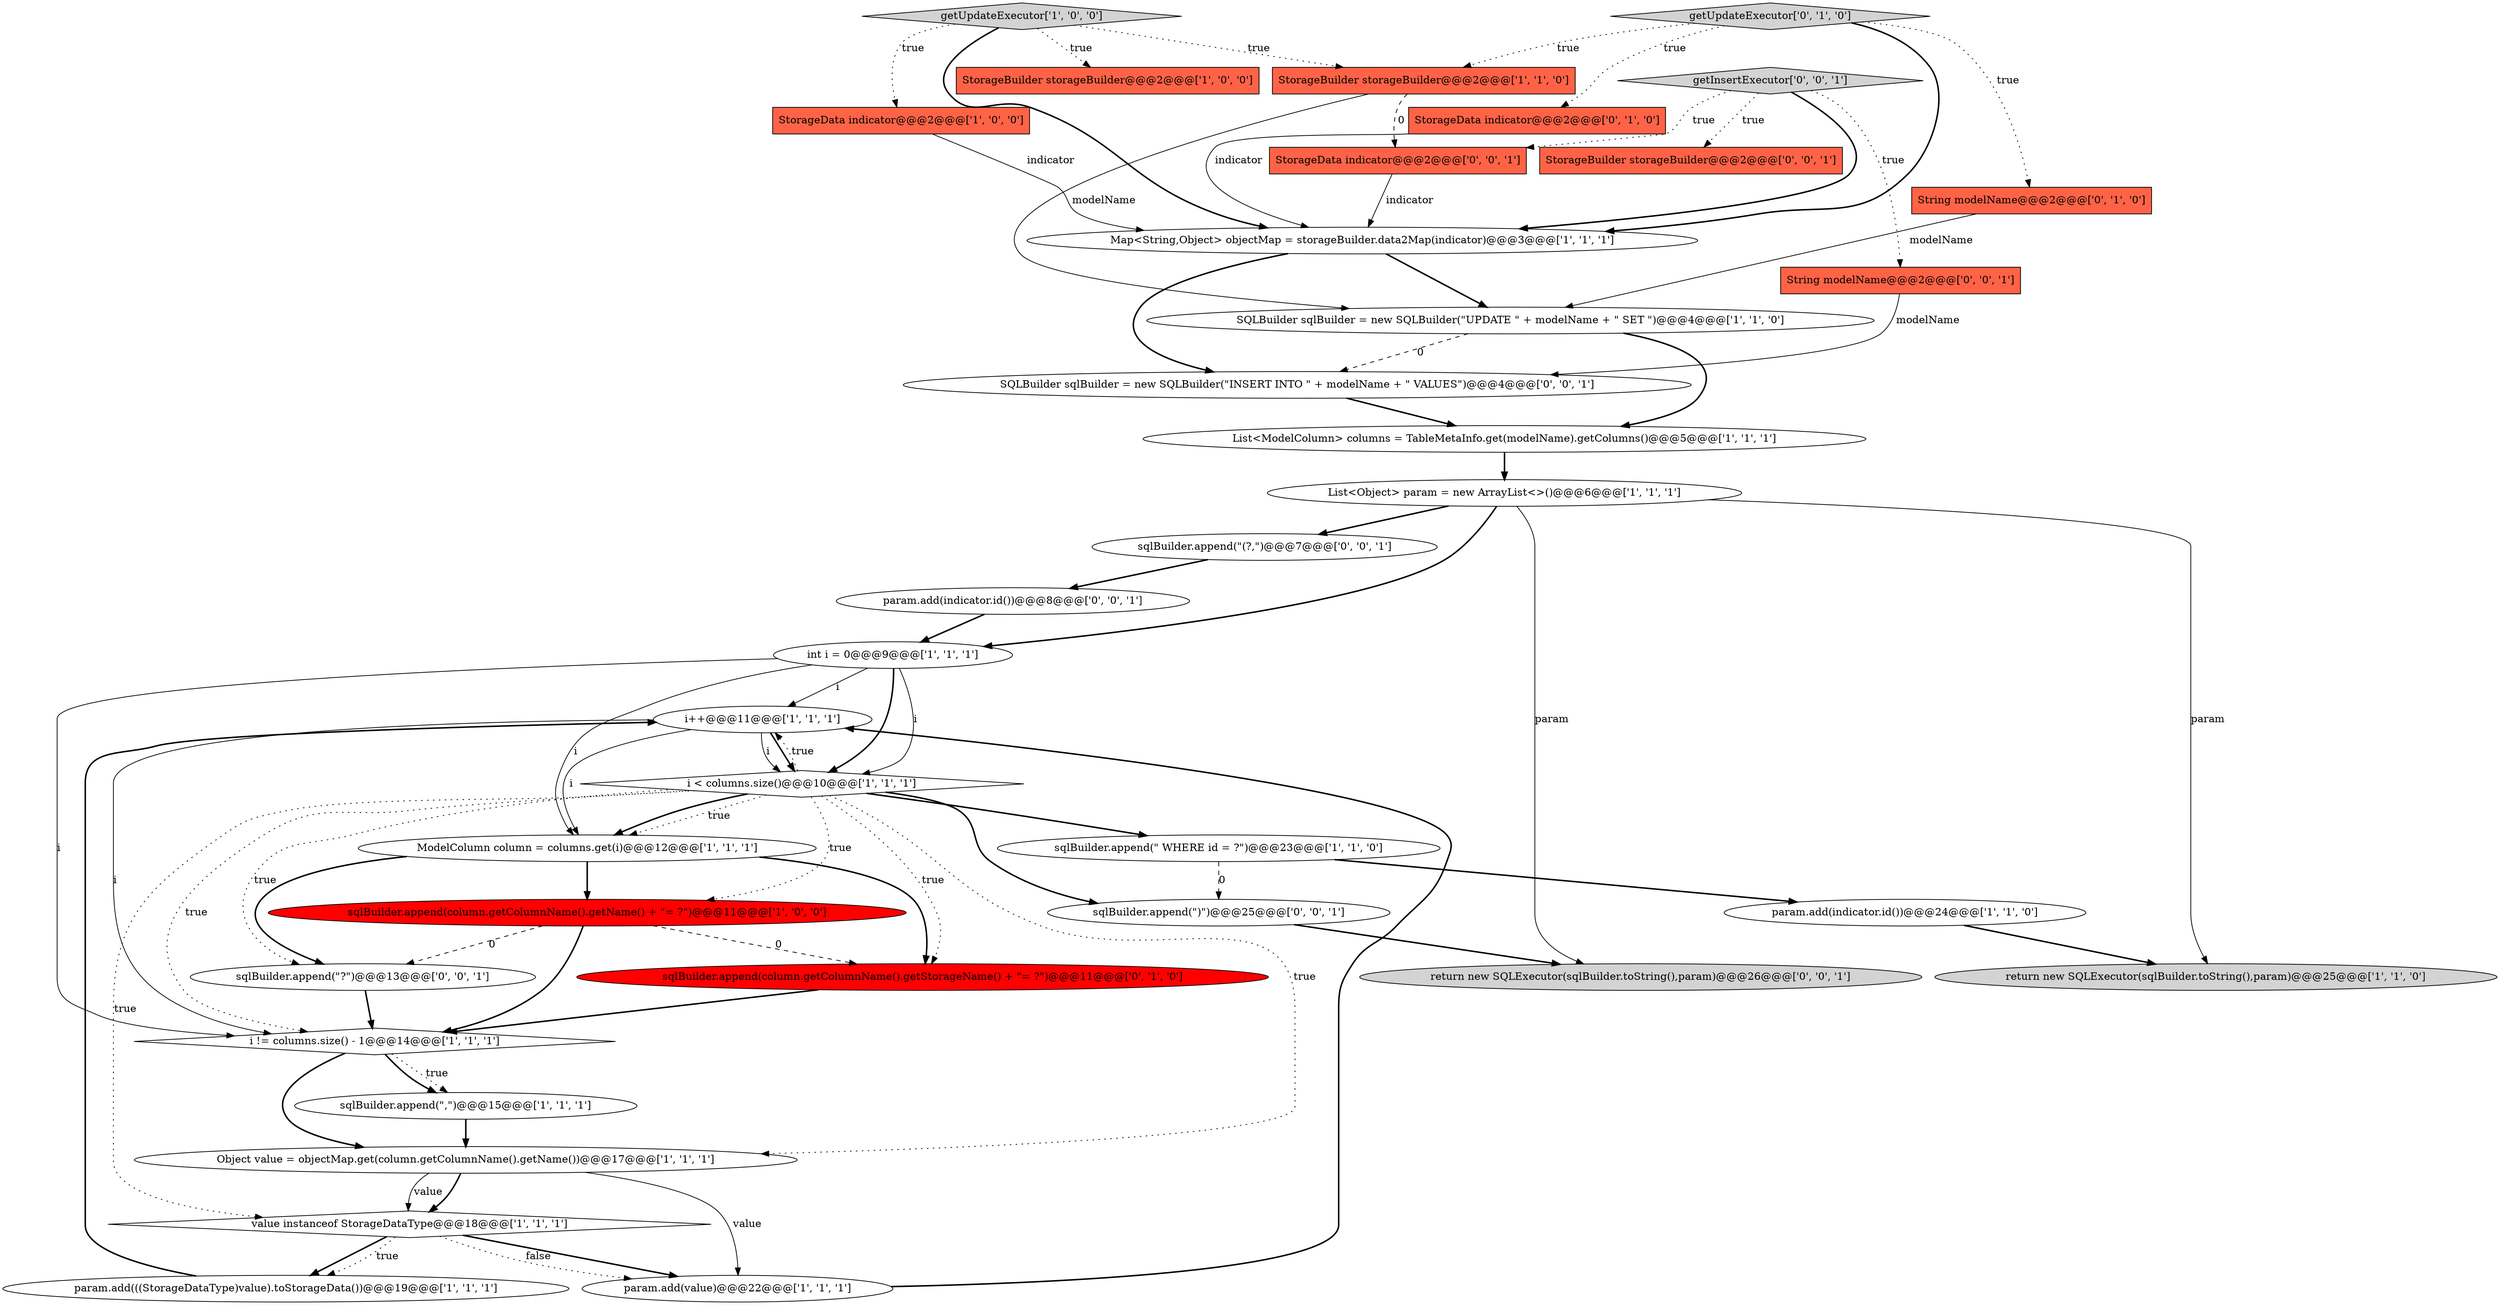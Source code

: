 digraph {
35 [style = filled, label = "getInsertExecutor['0', '0', '1']", fillcolor = lightgray, shape = diamond image = "AAA0AAABBB3BBB"];
28 [style = filled, label = "param.add(indicator.id())@@@8@@@['0', '0', '1']", fillcolor = white, shape = ellipse image = "AAA0AAABBB3BBB"];
31 [style = filled, label = "StorageBuilder storageBuilder@@@2@@@['0', '0', '1']", fillcolor = tomato, shape = box image = "AAA0AAABBB3BBB"];
13 [style = filled, label = "Object value = objectMap.get(column.getColumnName().getName())@@@17@@@['1', '1', '1']", fillcolor = white, shape = ellipse image = "AAA0AAABBB1BBB"];
14 [style = filled, label = "i++@@@11@@@['1', '1', '1']", fillcolor = white, shape = ellipse image = "AAA0AAABBB1BBB"];
25 [style = filled, label = "sqlBuilder.append(column.getColumnName().getStorageName() + \"= ?\")@@@11@@@['0', '1', '0']", fillcolor = red, shape = ellipse image = "AAA1AAABBB2BBB"];
32 [style = filled, label = "StorageData indicator@@@2@@@['0', '0', '1']", fillcolor = tomato, shape = box image = "AAA0AAABBB3BBB"];
12 [style = filled, label = "param.add(value)@@@22@@@['1', '1', '1']", fillcolor = white, shape = ellipse image = "AAA0AAABBB1BBB"];
5 [style = filled, label = "sqlBuilder.append(\" WHERE id = ?\")@@@23@@@['1', '1', '0']", fillcolor = white, shape = ellipse image = "AAA0AAABBB1BBB"];
27 [style = filled, label = "SQLBuilder sqlBuilder = new SQLBuilder(\"INSERT INTO \" + modelName + \" VALUES\")@@@4@@@['0', '0', '1']", fillcolor = white, shape = ellipse image = "AAA0AAABBB3BBB"];
1 [style = filled, label = "getUpdateExecutor['1', '0', '0']", fillcolor = lightgray, shape = diamond image = "AAA0AAABBB1BBB"];
26 [style = filled, label = "sqlBuilder.append(\"(?,\")@@@7@@@['0', '0', '1']", fillcolor = white, shape = ellipse image = "AAA0AAABBB3BBB"];
19 [style = filled, label = "StorageData indicator@@@2@@@['1', '0', '0']", fillcolor = tomato, shape = box image = "AAA0AAABBB1BBB"];
24 [style = filled, label = "StorageData indicator@@@2@@@['0', '1', '0']", fillcolor = tomato, shape = box image = "AAA0AAABBB2BBB"];
4 [style = filled, label = "StorageBuilder storageBuilder@@@2@@@['1', '0', '0']", fillcolor = tomato, shape = box image = "AAA0AAABBB1BBB"];
33 [style = filled, label = "sqlBuilder.append(\")\")@@@25@@@['0', '0', '1']", fillcolor = white, shape = ellipse image = "AAA0AAABBB3BBB"];
15 [style = filled, label = "List<ModelColumn> columns = TableMetaInfo.get(modelName).getColumns()@@@5@@@['1', '1', '1']", fillcolor = white, shape = ellipse image = "AAA0AAABBB1BBB"];
10 [style = filled, label = "i != columns.size() - 1@@@14@@@['1', '1', '1']", fillcolor = white, shape = diamond image = "AAA0AAABBB1BBB"];
30 [style = filled, label = "sqlBuilder.append(\"?\")@@@13@@@['0', '0', '1']", fillcolor = white, shape = ellipse image = "AAA0AAABBB3BBB"];
18 [style = filled, label = "param.add(((StorageDataType)value).toStorageData())@@@19@@@['1', '1', '1']", fillcolor = white, shape = ellipse image = "AAA0AAABBB1BBB"];
2 [style = filled, label = "sqlBuilder.append(column.getColumnName().getName() + \"= ?\")@@@11@@@['1', '0', '0']", fillcolor = red, shape = ellipse image = "AAA1AAABBB1BBB"];
16 [style = filled, label = "param.add(indicator.id())@@@24@@@['1', '1', '0']", fillcolor = white, shape = ellipse image = "AAA0AAABBB1BBB"];
21 [style = filled, label = "ModelColumn column = columns.get(i)@@@12@@@['1', '1', '1']", fillcolor = white, shape = ellipse image = "AAA0AAABBB1BBB"];
6 [style = filled, label = "int i = 0@@@9@@@['1', '1', '1']", fillcolor = white, shape = ellipse image = "AAA0AAABBB1BBB"];
9 [style = filled, label = "i < columns.size()@@@10@@@['1', '1', '1']", fillcolor = white, shape = diamond image = "AAA0AAABBB1BBB"];
20 [style = filled, label = "StorageBuilder storageBuilder@@@2@@@['1', '1', '0']", fillcolor = tomato, shape = box image = "AAA0AAABBB1BBB"];
22 [style = filled, label = "String modelName@@@2@@@['0', '1', '0']", fillcolor = tomato, shape = box image = "AAA0AAABBB2BBB"];
34 [style = filled, label = "return new SQLExecutor(sqlBuilder.toString(),param)@@@26@@@['0', '0', '1']", fillcolor = lightgray, shape = ellipse image = "AAA0AAABBB3BBB"];
17 [style = filled, label = "SQLBuilder sqlBuilder = new SQLBuilder(\"UPDATE \" + modelName + \" SET \")@@@4@@@['1', '1', '0']", fillcolor = white, shape = ellipse image = "AAA0AAABBB1BBB"];
3 [style = filled, label = "value instanceof StorageDataType@@@18@@@['1', '1', '1']", fillcolor = white, shape = diamond image = "AAA0AAABBB1BBB"];
7 [style = filled, label = "return new SQLExecutor(sqlBuilder.toString(),param)@@@25@@@['1', '1', '0']", fillcolor = lightgray, shape = ellipse image = "AAA0AAABBB1BBB"];
23 [style = filled, label = "getUpdateExecutor['0', '1', '0']", fillcolor = lightgray, shape = diamond image = "AAA0AAABBB2BBB"];
29 [style = filled, label = "String modelName@@@2@@@['0', '0', '1']", fillcolor = tomato, shape = box image = "AAA0AAABBB3BBB"];
8 [style = filled, label = "sqlBuilder.append(\",\")@@@15@@@['1', '1', '1']", fillcolor = white, shape = ellipse image = "AAA0AAABBB1BBB"];
0 [style = filled, label = "Map<String,Object> objectMap = storageBuilder.data2Map(indicator)@@@3@@@['1', '1', '1']", fillcolor = white, shape = ellipse image = "AAA0AAABBB1BBB"];
11 [style = filled, label = "List<Object> param = new ArrayList<>()@@@6@@@['1', '1', '1']", fillcolor = white, shape = ellipse image = "AAA0AAABBB1BBB"];
35->29 [style = dotted, label="true"];
19->0 [style = solid, label="indicator"];
6->9 [style = solid, label="i"];
10->8 [style = dotted, label="true"];
28->6 [style = bold, label=""];
23->22 [style = dotted, label="true"];
9->33 [style = bold, label=""];
0->27 [style = bold, label=""];
0->17 [style = bold, label=""];
11->34 [style = solid, label="param"];
11->6 [style = bold, label=""];
32->0 [style = solid, label="indicator"];
16->7 [style = bold, label=""];
14->10 [style = solid, label="i"];
24->0 [style = solid, label="indicator"];
1->0 [style = bold, label=""];
1->4 [style = dotted, label="true"];
3->12 [style = bold, label=""];
29->27 [style = solid, label="modelName"];
21->25 [style = bold, label=""];
21->30 [style = bold, label=""];
2->10 [style = bold, label=""];
9->21 [style = dotted, label="true"];
23->0 [style = bold, label=""];
1->19 [style = dotted, label="true"];
35->31 [style = dotted, label="true"];
17->27 [style = dashed, label="0"];
27->15 [style = bold, label=""];
9->14 [style = dotted, label="true"];
2->30 [style = dashed, label="0"];
9->25 [style = dotted, label="true"];
21->2 [style = bold, label=""];
3->18 [style = bold, label=""];
14->9 [style = solid, label="i"];
5->16 [style = bold, label=""];
3->12 [style = dotted, label="false"];
35->0 [style = bold, label=""];
6->21 [style = solid, label="i"];
23->20 [style = dotted, label="true"];
22->17 [style = solid, label="modelName"];
15->11 [style = bold, label=""];
10->8 [style = bold, label=""];
10->13 [style = bold, label=""];
13->3 [style = bold, label=""];
11->7 [style = solid, label="param"];
9->2 [style = dotted, label="true"];
3->18 [style = dotted, label="true"];
9->13 [style = dotted, label="true"];
6->10 [style = solid, label="i"];
12->14 [style = bold, label=""];
17->15 [style = bold, label=""];
9->21 [style = bold, label=""];
14->21 [style = solid, label="i"];
9->5 [style = bold, label=""];
30->10 [style = bold, label=""];
2->25 [style = dashed, label="0"];
5->33 [style = dashed, label="0"];
14->9 [style = bold, label=""];
25->10 [style = bold, label=""];
20->32 [style = dashed, label="0"];
26->28 [style = bold, label=""];
9->3 [style = dotted, label="true"];
6->9 [style = bold, label=""];
13->12 [style = solid, label="value"];
9->10 [style = dotted, label="true"];
9->30 [style = dotted, label="true"];
33->34 [style = bold, label=""];
18->14 [style = bold, label=""];
1->20 [style = dotted, label="true"];
6->14 [style = solid, label="i"];
23->24 [style = dotted, label="true"];
20->17 [style = solid, label="modelName"];
8->13 [style = bold, label=""];
11->26 [style = bold, label=""];
13->3 [style = solid, label="value"];
35->32 [style = dotted, label="true"];
}
